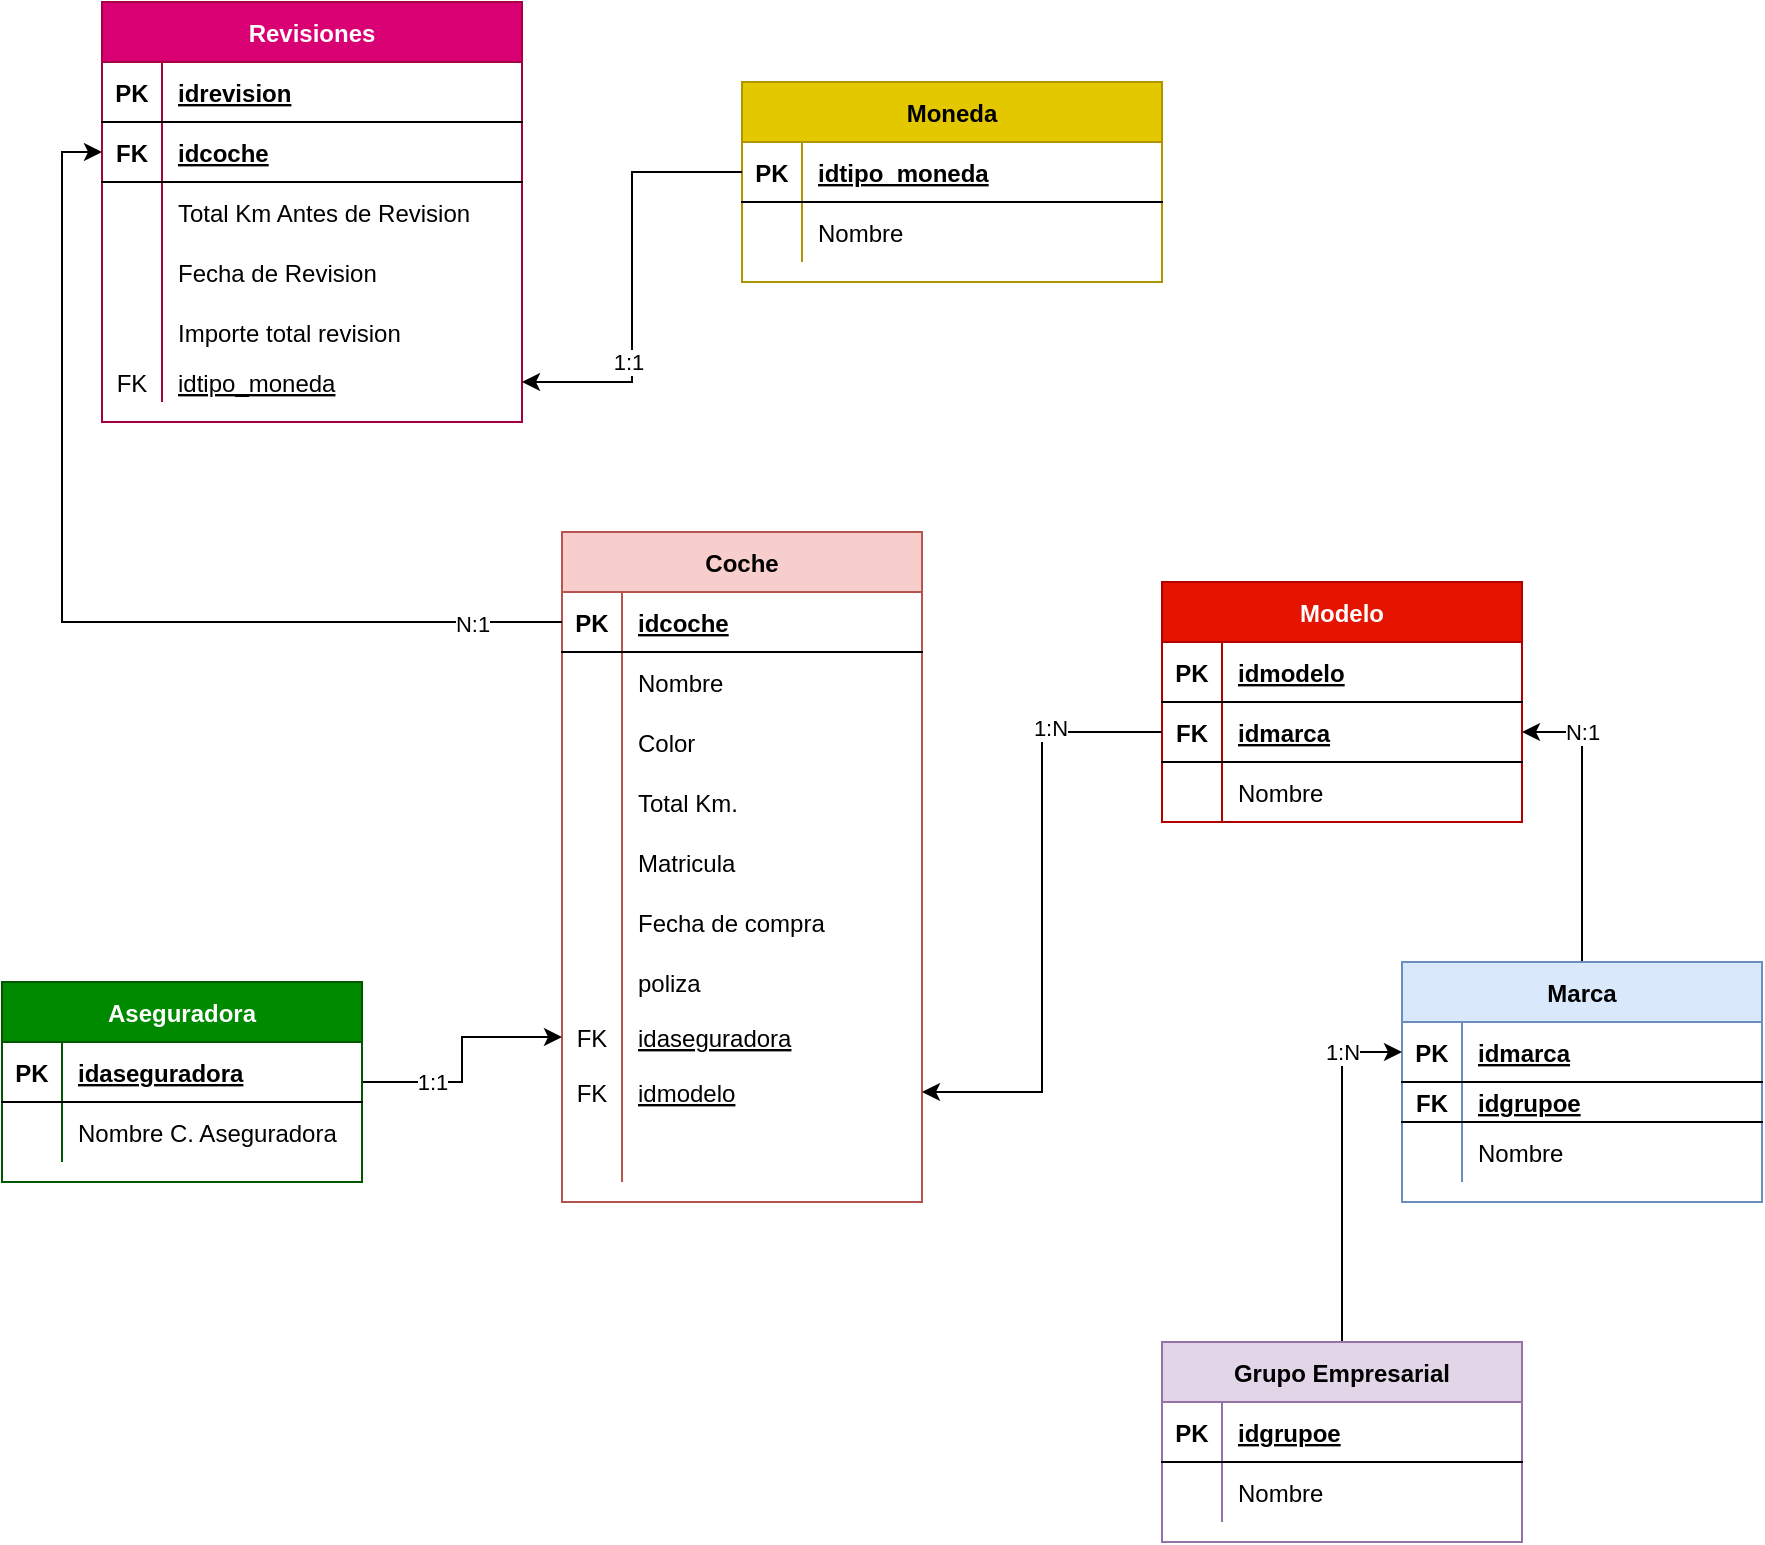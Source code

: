 <mxfile version="20.3.0" type="device"><diagram id="R2lEEEUBdFMjLlhIrx00" name="Page-1"><mxGraphModel dx="868" dy="553" grid="1" gridSize="10" guides="1" tooltips="1" connect="1" arrows="1" fold="1" page="1" pageScale="1" pageWidth="850" pageHeight="1100" math="0" shadow="0" extFonts="Permanent Marker^https://fonts.googleapis.com/css?family=Permanent+Marker"><root><mxCell id="0"/><mxCell id="1" parent="0"/><mxCell id="-MQxJvWp3z0NdWBQ7DZq-1" value="Coche" style="shape=table;startSize=30;container=1;collapsible=1;childLayout=tableLayout;fixedRows=1;rowLines=0;fontStyle=1;align=center;resizeLast=1;fillColor=#f8cecc;strokeColor=#b85450;" parent="1" vertex="1"><mxGeometry x="470" y="375" width="180" height="335" as="geometry"/></mxCell><mxCell id="-MQxJvWp3z0NdWBQ7DZq-2" value="" style="shape=tableRow;horizontal=0;startSize=0;swimlaneHead=0;swimlaneBody=0;fillColor=none;collapsible=0;dropTarget=0;points=[[0,0.5],[1,0.5]];portConstraint=eastwest;top=0;left=0;right=0;bottom=1;" parent="-MQxJvWp3z0NdWBQ7DZq-1" vertex="1"><mxGeometry y="30" width="180" height="30" as="geometry"/></mxCell><mxCell id="-MQxJvWp3z0NdWBQ7DZq-3" value="PK" style="shape=partialRectangle;connectable=0;fillColor=none;top=0;left=0;bottom=0;right=0;fontStyle=1;overflow=hidden;" parent="-MQxJvWp3z0NdWBQ7DZq-2" vertex="1"><mxGeometry width="30" height="30" as="geometry"><mxRectangle width="30" height="30" as="alternateBounds"/></mxGeometry></mxCell><mxCell id="-MQxJvWp3z0NdWBQ7DZq-4" value="idcoche" style="shape=partialRectangle;connectable=0;fillColor=none;top=0;left=0;bottom=0;right=0;align=left;spacingLeft=6;fontStyle=5;overflow=hidden;" parent="-MQxJvWp3z0NdWBQ7DZq-2" vertex="1"><mxGeometry x="30" width="150" height="30" as="geometry"><mxRectangle width="150" height="30" as="alternateBounds"/></mxGeometry></mxCell><mxCell id="-MQxJvWp3z0NdWBQ7DZq-5" value="" style="shape=tableRow;horizontal=0;startSize=0;swimlaneHead=0;swimlaneBody=0;fillColor=none;collapsible=0;dropTarget=0;points=[[0,0.5],[1,0.5]];portConstraint=eastwest;top=0;left=0;right=0;bottom=0;" parent="-MQxJvWp3z0NdWBQ7DZq-1" vertex="1"><mxGeometry y="60" width="180" height="30" as="geometry"/></mxCell><mxCell id="-MQxJvWp3z0NdWBQ7DZq-6" value="" style="shape=partialRectangle;connectable=0;fillColor=none;top=0;left=0;bottom=0;right=0;editable=1;overflow=hidden;" parent="-MQxJvWp3z0NdWBQ7DZq-5" vertex="1"><mxGeometry width="30" height="30" as="geometry"><mxRectangle width="30" height="30" as="alternateBounds"/></mxGeometry></mxCell><mxCell id="-MQxJvWp3z0NdWBQ7DZq-7" value="Nombre" style="shape=partialRectangle;connectable=0;fillColor=none;top=0;left=0;bottom=0;right=0;align=left;spacingLeft=6;overflow=hidden;" parent="-MQxJvWp3z0NdWBQ7DZq-5" vertex="1"><mxGeometry x="30" width="150" height="30" as="geometry"><mxRectangle width="150" height="30" as="alternateBounds"/></mxGeometry></mxCell><mxCell id="9yiYvM1jccsb8AGPsSIa-1" value="" style="shape=tableRow;horizontal=0;startSize=0;swimlaneHead=0;swimlaneBody=0;fillColor=none;collapsible=0;dropTarget=0;points=[[0,0.5],[1,0.5]];portConstraint=eastwest;top=0;left=0;right=0;bottom=0;" parent="-MQxJvWp3z0NdWBQ7DZq-1" vertex="1"><mxGeometry y="90" width="180" height="30" as="geometry"/></mxCell><mxCell id="9yiYvM1jccsb8AGPsSIa-2" value="" style="shape=partialRectangle;connectable=0;fillColor=none;top=0;left=0;bottom=0;right=0;editable=1;overflow=hidden;" parent="9yiYvM1jccsb8AGPsSIa-1" vertex="1"><mxGeometry width="30" height="30" as="geometry"><mxRectangle width="30" height="30" as="alternateBounds"/></mxGeometry></mxCell><mxCell id="9yiYvM1jccsb8AGPsSIa-3" value="Color" style="shape=partialRectangle;connectable=0;fillColor=none;top=0;left=0;bottom=0;right=0;align=left;spacingLeft=6;overflow=hidden;" parent="9yiYvM1jccsb8AGPsSIa-1" vertex="1"><mxGeometry x="30" width="150" height="30" as="geometry"><mxRectangle width="150" height="30" as="alternateBounds"/></mxGeometry></mxCell><mxCell id="-MQxJvWp3z0NdWBQ7DZq-11" value="" style="shape=tableRow;horizontal=0;startSize=0;swimlaneHead=0;swimlaneBody=0;fillColor=none;collapsible=0;dropTarget=0;points=[[0,0.5],[1,0.5]];portConstraint=eastwest;top=0;left=0;right=0;bottom=0;" parent="-MQxJvWp3z0NdWBQ7DZq-1" vertex="1"><mxGeometry y="120" width="180" height="30" as="geometry"/></mxCell><mxCell id="-MQxJvWp3z0NdWBQ7DZq-12" value="" style="shape=partialRectangle;connectable=0;fillColor=none;top=0;left=0;bottom=0;right=0;editable=1;overflow=hidden;" parent="-MQxJvWp3z0NdWBQ7DZq-11" vertex="1"><mxGeometry width="30" height="30" as="geometry"><mxRectangle width="30" height="30" as="alternateBounds"/></mxGeometry></mxCell><mxCell id="-MQxJvWp3z0NdWBQ7DZq-13" value="Total Km." style="shape=partialRectangle;connectable=0;fillColor=none;top=0;left=0;bottom=0;right=0;align=left;spacingLeft=6;overflow=hidden;" parent="-MQxJvWp3z0NdWBQ7DZq-11" vertex="1"><mxGeometry x="30" width="150" height="30" as="geometry"><mxRectangle width="150" height="30" as="alternateBounds"/></mxGeometry></mxCell><mxCell id="9yiYvM1jccsb8AGPsSIa-114" value="" style="shape=tableRow;horizontal=0;startSize=0;swimlaneHead=0;swimlaneBody=0;fillColor=none;collapsible=0;dropTarget=0;points=[[0,0.5],[1,0.5]];portConstraint=eastwest;top=0;left=0;right=0;bottom=0;" parent="-MQxJvWp3z0NdWBQ7DZq-1" vertex="1"><mxGeometry y="150" width="180" height="30" as="geometry"/></mxCell><mxCell id="9yiYvM1jccsb8AGPsSIa-115" value="" style="shape=partialRectangle;connectable=0;fillColor=none;top=0;left=0;bottom=0;right=0;editable=1;overflow=hidden;" parent="9yiYvM1jccsb8AGPsSIa-114" vertex="1"><mxGeometry width="30" height="30" as="geometry"><mxRectangle width="30" height="30" as="alternateBounds"/></mxGeometry></mxCell><mxCell id="9yiYvM1jccsb8AGPsSIa-116" value="Matricula" style="shape=partialRectangle;connectable=0;fillColor=none;top=0;left=0;bottom=0;right=0;align=left;spacingLeft=6;overflow=hidden;" parent="9yiYvM1jccsb8AGPsSIa-114" vertex="1"><mxGeometry x="30" width="150" height="30" as="geometry"><mxRectangle width="150" height="30" as="alternateBounds"/></mxGeometry></mxCell><mxCell id="-MQxJvWp3z0NdWBQ7DZq-79" value="" style="shape=tableRow;horizontal=0;startSize=0;swimlaneHead=0;swimlaneBody=0;fillColor=none;collapsible=0;dropTarget=0;points=[[0,0.5],[1,0.5]];portConstraint=eastwest;top=0;left=0;right=0;bottom=0;" parent="-MQxJvWp3z0NdWBQ7DZq-1" vertex="1"><mxGeometry y="180" width="180" height="30" as="geometry"/></mxCell><mxCell id="-MQxJvWp3z0NdWBQ7DZq-80" value="" style="shape=partialRectangle;connectable=0;fillColor=none;top=0;left=0;bottom=0;right=0;editable=1;overflow=hidden;" parent="-MQxJvWp3z0NdWBQ7DZq-79" vertex="1"><mxGeometry width="30" height="30" as="geometry"><mxRectangle width="30" height="30" as="alternateBounds"/></mxGeometry></mxCell><mxCell id="-MQxJvWp3z0NdWBQ7DZq-81" value="Fecha de compra" style="shape=partialRectangle;connectable=0;fillColor=none;top=0;left=0;bottom=0;right=0;align=left;spacingLeft=6;overflow=hidden;" parent="-MQxJvWp3z0NdWBQ7DZq-79" vertex="1"><mxGeometry x="30" width="150" height="30" as="geometry"><mxRectangle width="150" height="30" as="alternateBounds"/></mxGeometry></mxCell><mxCell id="9yiYvM1jccsb8AGPsSIa-24" value="" style="shape=tableRow;horizontal=0;startSize=0;swimlaneHead=0;swimlaneBody=0;fillColor=none;collapsible=0;dropTarget=0;points=[[0,0.5],[1,0.5]];portConstraint=eastwest;top=0;left=0;right=0;bottom=0;" parent="-MQxJvWp3z0NdWBQ7DZq-1" vertex="1"><mxGeometry y="210" width="180" height="30" as="geometry"/></mxCell><mxCell id="9yiYvM1jccsb8AGPsSIa-25" value="" style="shape=partialRectangle;connectable=0;fillColor=none;top=0;left=0;bottom=0;right=0;editable=1;overflow=hidden;" parent="9yiYvM1jccsb8AGPsSIa-24" vertex="1"><mxGeometry width="30" height="30" as="geometry"><mxRectangle width="30" height="30" as="alternateBounds"/></mxGeometry></mxCell><mxCell id="9yiYvM1jccsb8AGPsSIa-26" value="poliza" style="shape=partialRectangle;connectable=0;fillColor=none;top=0;left=0;bottom=0;right=0;align=left;spacingLeft=6;overflow=hidden;fontStyle=0" parent="9yiYvM1jccsb8AGPsSIa-24" vertex="1"><mxGeometry x="30" width="150" height="30" as="geometry"><mxRectangle width="150" height="30" as="alternateBounds"/></mxGeometry></mxCell><mxCell id="9yiYvM1jccsb8AGPsSIa-133" value="" style="shape=tableRow;horizontal=0;startSize=0;swimlaneHead=0;swimlaneBody=0;fillColor=none;collapsible=0;dropTarget=0;points=[[0,0.5],[1,0.5]];portConstraint=eastwest;top=0;left=0;right=0;bottom=0;" parent="-MQxJvWp3z0NdWBQ7DZq-1" vertex="1"><mxGeometry y="240" width="180" height="25" as="geometry"/></mxCell><mxCell id="9yiYvM1jccsb8AGPsSIa-134" value="FK" style="shape=partialRectangle;connectable=0;fillColor=none;top=0;left=0;bottom=0;right=0;editable=1;overflow=hidden;" parent="9yiYvM1jccsb8AGPsSIa-133" vertex="1"><mxGeometry width="30" height="25" as="geometry"><mxRectangle width="30" height="25" as="alternateBounds"/></mxGeometry></mxCell><mxCell id="9yiYvM1jccsb8AGPsSIa-135" value="idaseguradora" style="shape=partialRectangle;connectable=0;fillColor=none;top=0;left=0;bottom=0;right=0;align=left;spacingLeft=6;overflow=hidden;fontStyle=4" parent="9yiYvM1jccsb8AGPsSIa-133" vertex="1"><mxGeometry x="30" width="150" height="25" as="geometry"><mxRectangle width="150" height="25" as="alternateBounds"/></mxGeometry></mxCell><mxCell id="9yiYvM1jccsb8AGPsSIa-8" value="" style="shape=tableRow;horizontal=0;startSize=0;swimlaneHead=0;swimlaneBody=0;fillColor=none;collapsible=0;dropTarget=0;points=[[0,0.5],[1,0.5]];portConstraint=eastwest;top=0;left=0;right=0;bottom=0;" parent="-MQxJvWp3z0NdWBQ7DZq-1" vertex="1"><mxGeometry y="265" width="180" height="30" as="geometry"/></mxCell><mxCell id="9yiYvM1jccsb8AGPsSIa-9" value="FK" style="shape=partialRectangle;connectable=0;fillColor=none;top=0;left=0;bottom=0;right=0;editable=1;overflow=hidden;" parent="9yiYvM1jccsb8AGPsSIa-8" vertex="1"><mxGeometry width="30" height="30" as="geometry"><mxRectangle width="30" height="30" as="alternateBounds"/></mxGeometry></mxCell><mxCell id="9yiYvM1jccsb8AGPsSIa-10" value="idmodelo" style="shape=partialRectangle;connectable=0;fillColor=none;top=0;left=0;bottom=0;right=0;align=left;spacingLeft=6;overflow=hidden;fontStyle=4" parent="9yiYvM1jccsb8AGPsSIa-8" vertex="1"><mxGeometry x="30" width="150" height="30" as="geometry"><mxRectangle width="150" height="30" as="alternateBounds"/></mxGeometry></mxCell><mxCell id="9yiYvM1jccsb8AGPsSIa-76" value="" style="shape=tableRow;horizontal=0;startSize=0;swimlaneHead=0;swimlaneBody=0;fillColor=none;collapsible=0;dropTarget=0;points=[[0,0.5],[1,0.5]];portConstraint=eastwest;top=0;left=0;right=0;bottom=0;" parent="-MQxJvWp3z0NdWBQ7DZq-1" vertex="1"><mxGeometry y="295" width="180" height="30" as="geometry"/></mxCell><mxCell id="9yiYvM1jccsb8AGPsSIa-77" value="" style="shape=partialRectangle;connectable=0;fillColor=none;top=0;left=0;bottom=0;right=0;editable=1;overflow=hidden;" parent="9yiYvM1jccsb8AGPsSIa-76" vertex="1"><mxGeometry width="30" height="30" as="geometry"><mxRectangle width="30" height="30" as="alternateBounds"/></mxGeometry></mxCell><mxCell id="9yiYvM1jccsb8AGPsSIa-78" value="" style="shape=partialRectangle;connectable=0;fillColor=none;top=0;left=0;bottom=0;right=0;align=left;spacingLeft=6;overflow=hidden;fontStyle=4" parent="9yiYvM1jccsb8AGPsSIa-76" vertex="1"><mxGeometry x="30" width="150" height="30" as="geometry"><mxRectangle width="150" height="30" as="alternateBounds"/></mxGeometry></mxCell><mxCell id="-MQxJvWp3z0NdWBQ7DZq-14" value="Modelo" style="shape=table;startSize=30;container=1;collapsible=1;childLayout=tableLayout;fixedRows=1;rowLines=0;fontStyle=1;align=center;resizeLast=1;fillColor=#e51400;strokeColor=#B20000;fontColor=#ffffff;" parent="1" vertex="1"><mxGeometry x="770" y="400" width="180" height="120" as="geometry"/></mxCell><mxCell id="9yiYvM1jccsb8AGPsSIa-117" value="" style="shape=tableRow;horizontal=0;startSize=0;swimlaneHead=0;swimlaneBody=0;fillColor=none;collapsible=0;dropTarget=0;points=[[0,0.5],[1,0.5]];portConstraint=eastwest;top=0;left=0;right=0;bottom=1;" parent="-MQxJvWp3z0NdWBQ7DZq-14" vertex="1"><mxGeometry y="30" width="180" height="30" as="geometry"/></mxCell><mxCell id="9yiYvM1jccsb8AGPsSIa-118" value="PK" style="shape=partialRectangle;connectable=0;fillColor=none;top=0;left=0;bottom=0;right=0;fontStyle=1;overflow=hidden;" parent="9yiYvM1jccsb8AGPsSIa-117" vertex="1"><mxGeometry width="30" height="30" as="geometry"><mxRectangle width="30" height="30" as="alternateBounds"/></mxGeometry></mxCell><mxCell id="9yiYvM1jccsb8AGPsSIa-119" value="idmodelo" style="shape=partialRectangle;connectable=0;fillColor=none;top=0;left=0;bottom=0;right=0;align=left;spacingLeft=6;fontStyle=5;overflow=hidden;" parent="9yiYvM1jccsb8AGPsSIa-117" vertex="1"><mxGeometry x="30" width="150" height="30" as="geometry"><mxRectangle width="150" height="30" as="alternateBounds"/></mxGeometry></mxCell><mxCell id="-MQxJvWp3z0NdWBQ7DZq-15" value="" style="shape=tableRow;horizontal=0;startSize=0;swimlaneHead=0;swimlaneBody=0;fillColor=none;collapsible=0;dropTarget=0;points=[[0,0.5],[1,0.5]];portConstraint=eastwest;top=0;left=0;right=0;bottom=1;" parent="-MQxJvWp3z0NdWBQ7DZq-14" vertex="1"><mxGeometry y="60" width="180" height="30" as="geometry"/></mxCell><mxCell id="-MQxJvWp3z0NdWBQ7DZq-16" value="FK" style="shape=partialRectangle;connectable=0;fillColor=none;top=0;left=0;bottom=0;right=0;fontStyle=1;overflow=hidden;" parent="-MQxJvWp3z0NdWBQ7DZq-15" vertex="1"><mxGeometry width="30" height="30" as="geometry"><mxRectangle width="30" height="30" as="alternateBounds"/></mxGeometry></mxCell><mxCell id="-MQxJvWp3z0NdWBQ7DZq-17" value="idmarca" style="shape=partialRectangle;connectable=0;fillColor=none;top=0;left=0;bottom=0;right=0;align=left;spacingLeft=6;fontStyle=5;overflow=hidden;" parent="-MQxJvWp3z0NdWBQ7DZq-15" vertex="1"><mxGeometry x="30" width="150" height="30" as="geometry"><mxRectangle width="150" height="30" as="alternateBounds"/></mxGeometry></mxCell><mxCell id="-MQxJvWp3z0NdWBQ7DZq-18" value="" style="shape=tableRow;horizontal=0;startSize=0;swimlaneHead=0;swimlaneBody=0;fillColor=none;collapsible=0;dropTarget=0;points=[[0,0.5],[1,0.5]];portConstraint=eastwest;top=0;left=0;right=0;bottom=0;" parent="-MQxJvWp3z0NdWBQ7DZq-14" vertex="1"><mxGeometry y="90" width="180" height="30" as="geometry"/></mxCell><mxCell id="-MQxJvWp3z0NdWBQ7DZq-19" value="" style="shape=partialRectangle;connectable=0;fillColor=none;top=0;left=0;bottom=0;right=0;editable=1;overflow=hidden;" parent="-MQxJvWp3z0NdWBQ7DZq-18" vertex="1"><mxGeometry width="30" height="30" as="geometry"><mxRectangle width="30" height="30" as="alternateBounds"/></mxGeometry></mxCell><mxCell id="-MQxJvWp3z0NdWBQ7DZq-20" value="Nombre" style="shape=partialRectangle;connectable=0;fillColor=none;top=0;left=0;bottom=0;right=0;align=left;spacingLeft=6;overflow=hidden;" parent="-MQxJvWp3z0NdWBQ7DZq-18" vertex="1"><mxGeometry x="30" width="150" height="30" as="geometry"><mxRectangle width="150" height="30" as="alternateBounds"/></mxGeometry></mxCell><mxCell id="9yiYvM1jccsb8AGPsSIa-110" style="edgeStyle=orthogonalEdgeStyle;rounded=0;orthogonalLoop=1;jettySize=auto;html=1;" parent="1" source="-MQxJvWp3z0NdWBQ7DZq-27" target="-MQxJvWp3z0NdWBQ7DZq-15" edge="1"><mxGeometry relative="1" as="geometry"/></mxCell><mxCell id="spvQDaGD00q4EGZO4spL-3" value="N:1" style="edgeLabel;html=1;align=center;verticalAlign=middle;resizable=0;points=[];" vertex="1" connectable="0" parent="9yiYvM1jccsb8AGPsSIa-110"><mxGeometry x="-0.379" y="-1" relative="1" as="geometry"><mxPoint x="-1" y="-70" as="offset"/></mxGeometry></mxCell><mxCell id="-MQxJvWp3z0NdWBQ7DZq-27" value="Marca" style="shape=table;startSize=30;container=1;collapsible=1;childLayout=tableLayout;fixedRows=1;rowLines=0;fontStyle=1;align=center;resizeLast=1;fillColor=#dae8fc;strokeColor=#6c8ebf;" parent="1" vertex="1"><mxGeometry x="890" y="590" width="180" height="120" as="geometry"/></mxCell><mxCell id="-MQxJvWp3z0NdWBQ7DZq-28" value="" style="shape=tableRow;horizontal=0;startSize=0;swimlaneHead=0;swimlaneBody=0;fillColor=none;collapsible=0;dropTarget=0;points=[[0,0.5],[1,0.5]];portConstraint=eastwest;top=0;left=0;right=0;bottom=1;" parent="-MQxJvWp3z0NdWBQ7DZq-27" vertex="1"><mxGeometry y="30" width="180" height="30" as="geometry"/></mxCell><mxCell id="-MQxJvWp3z0NdWBQ7DZq-29" value="PK" style="shape=partialRectangle;connectable=0;fillColor=none;top=0;left=0;bottom=0;right=0;fontStyle=1;overflow=hidden;" parent="-MQxJvWp3z0NdWBQ7DZq-28" vertex="1"><mxGeometry width="30" height="30" as="geometry"><mxRectangle width="30" height="30" as="alternateBounds"/></mxGeometry></mxCell><mxCell id="-MQxJvWp3z0NdWBQ7DZq-30" value="idmarca" style="shape=partialRectangle;connectable=0;fillColor=none;top=0;left=0;bottom=0;right=0;align=left;spacingLeft=6;fontStyle=5;overflow=hidden;" parent="-MQxJvWp3z0NdWBQ7DZq-28" vertex="1"><mxGeometry x="30" width="150" height="30" as="geometry"><mxRectangle width="150" height="30" as="alternateBounds"/></mxGeometry></mxCell><mxCell id="9yiYvM1jccsb8AGPsSIa-111" value="" style="shape=tableRow;horizontal=0;startSize=0;swimlaneHead=0;swimlaneBody=0;fillColor=none;collapsible=0;dropTarget=0;points=[[0,0.5],[1,0.5]];portConstraint=eastwest;top=0;left=0;right=0;bottom=1;" parent="-MQxJvWp3z0NdWBQ7DZq-27" vertex="1"><mxGeometry y="60" width="180" height="20" as="geometry"/></mxCell><mxCell id="9yiYvM1jccsb8AGPsSIa-112" value="FK" style="shape=partialRectangle;connectable=0;fillColor=none;top=0;left=0;bottom=0;right=0;fontStyle=1;overflow=hidden;" parent="9yiYvM1jccsb8AGPsSIa-111" vertex="1"><mxGeometry width="30" height="20" as="geometry"><mxRectangle width="30" height="20" as="alternateBounds"/></mxGeometry></mxCell><mxCell id="9yiYvM1jccsb8AGPsSIa-113" value="idgrupoe" style="shape=partialRectangle;connectable=0;fillColor=none;top=0;left=0;bottom=0;right=0;align=left;spacingLeft=6;fontStyle=5;overflow=hidden;" parent="9yiYvM1jccsb8AGPsSIa-111" vertex="1"><mxGeometry x="30" width="150" height="20" as="geometry"><mxRectangle width="150" height="20" as="alternateBounds"/></mxGeometry></mxCell><mxCell id="-MQxJvWp3z0NdWBQ7DZq-31" value="" style="shape=tableRow;horizontal=0;startSize=0;swimlaneHead=0;swimlaneBody=0;fillColor=none;collapsible=0;dropTarget=0;points=[[0,0.5],[1,0.5]];portConstraint=eastwest;top=0;left=0;right=0;bottom=0;" parent="-MQxJvWp3z0NdWBQ7DZq-27" vertex="1"><mxGeometry y="80" width="180" height="30" as="geometry"/></mxCell><mxCell id="-MQxJvWp3z0NdWBQ7DZq-32" value="" style="shape=partialRectangle;connectable=0;fillColor=none;top=0;left=0;bottom=0;right=0;editable=1;overflow=hidden;" parent="-MQxJvWp3z0NdWBQ7DZq-31" vertex="1"><mxGeometry width="30" height="30" as="geometry"><mxRectangle width="30" height="30" as="alternateBounds"/></mxGeometry></mxCell><mxCell id="-MQxJvWp3z0NdWBQ7DZq-33" value="Nombre" style="shape=partialRectangle;connectable=0;fillColor=none;top=0;left=0;bottom=0;right=0;align=left;spacingLeft=6;overflow=hidden;" parent="-MQxJvWp3z0NdWBQ7DZq-31" vertex="1"><mxGeometry x="30" width="150" height="30" as="geometry"><mxRectangle width="150" height="30" as="alternateBounds"/></mxGeometry></mxCell><mxCell id="9yiYvM1jccsb8AGPsSIa-109" style="edgeStyle=orthogonalEdgeStyle;rounded=0;orthogonalLoop=1;jettySize=auto;html=1;" parent="1" source="-MQxJvWp3z0NdWBQ7DZq-40" target="-MQxJvWp3z0NdWBQ7DZq-28" edge="1"><mxGeometry relative="1" as="geometry"><mxPoint x="920" y="670" as="targetPoint"/></mxGeometry></mxCell><mxCell id="spvQDaGD00q4EGZO4spL-2" value="1:N" style="edgeLabel;html=1;align=center;verticalAlign=middle;resizable=0;points=[];" vertex="1" connectable="0" parent="9yiYvM1jccsb8AGPsSIa-109"><mxGeometry x="-0.749" y="-2" relative="1" as="geometry"><mxPoint x="-2" y="-123" as="offset"/></mxGeometry></mxCell><mxCell id="-MQxJvWp3z0NdWBQ7DZq-40" value="Grupo Empresarial" style="shape=table;startSize=30;container=1;collapsible=1;childLayout=tableLayout;fixedRows=1;rowLines=0;fontStyle=1;align=center;resizeLast=1;fillColor=#e1d5e7;strokeColor=#9673a6;" parent="1" vertex="1"><mxGeometry x="770" y="780" width="180" height="100" as="geometry"/></mxCell><mxCell id="-MQxJvWp3z0NdWBQ7DZq-41" value="" style="shape=tableRow;horizontal=0;startSize=0;swimlaneHead=0;swimlaneBody=0;fillColor=none;collapsible=0;dropTarget=0;points=[[0,0.5],[1,0.5]];portConstraint=eastwest;top=0;left=0;right=0;bottom=1;" parent="-MQxJvWp3z0NdWBQ7DZq-40" vertex="1"><mxGeometry y="30" width="180" height="30" as="geometry"/></mxCell><mxCell id="-MQxJvWp3z0NdWBQ7DZq-42" value="PK" style="shape=partialRectangle;connectable=0;fillColor=none;top=0;left=0;bottom=0;right=0;fontStyle=1;overflow=hidden;" parent="-MQxJvWp3z0NdWBQ7DZq-41" vertex="1"><mxGeometry width="30" height="30" as="geometry"><mxRectangle width="30" height="30" as="alternateBounds"/></mxGeometry></mxCell><mxCell id="-MQxJvWp3z0NdWBQ7DZq-43" value="idgrupoe" style="shape=partialRectangle;connectable=0;fillColor=none;top=0;left=0;bottom=0;right=0;align=left;spacingLeft=6;fontStyle=5;overflow=hidden;" parent="-MQxJvWp3z0NdWBQ7DZq-41" vertex="1"><mxGeometry x="30" width="150" height="30" as="geometry"><mxRectangle width="150" height="30" as="alternateBounds"/></mxGeometry></mxCell><mxCell id="-MQxJvWp3z0NdWBQ7DZq-44" value="" style="shape=tableRow;horizontal=0;startSize=0;swimlaneHead=0;swimlaneBody=0;fillColor=none;collapsible=0;dropTarget=0;points=[[0,0.5],[1,0.5]];portConstraint=eastwest;top=0;left=0;right=0;bottom=0;" parent="-MQxJvWp3z0NdWBQ7DZq-40" vertex="1"><mxGeometry y="60" width="180" height="30" as="geometry"/></mxCell><mxCell id="-MQxJvWp3z0NdWBQ7DZq-45" value="" style="shape=partialRectangle;connectable=0;fillColor=none;top=0;left=0;bottom=0;right=0;editable=1;overflow=hidden;" parent="-MQxJvWp3z0NdWBQ7DZq-44" vertex="1"><mxGeometry width="30" height="30" as="geometry"><mxRectangle width="30" height="30" as="alternateBounds"/></mxGeometry></mxCell><mxCell id="-MQxJvWp3z0NdWBQ7DZq-46" value="Nombre" style="shape=partialRectangle;connectable=0;fillColor=none;top=0;left=0;bottom=0;right=0;align=left;spacingLeft=6;overflow=hidden;" parent="-MQxJvWp3z0NdWBQ7DZq-44" vertex="1"><mxGeometry x="30" width="150" height="30" as="geometry"><mxRectangle width="150" height="30" as="alternateBounds"/></mxGeometry></mxCell><mxCell id="9yiYvM1jccsb8AGPsSIa-136" style="edgeStyle=orthogonalEdgeStyle;rounded=0;orthogonalLoop=1;jettySize=auto;html=1;entryX=0;entryY=0.5;entryDx=0;entryDy=0;" parent="1" source="-MQxJvWp3z0NdWBQ7DZq-53" target="9yiYvM1jccsb8AGPsSIa-133" edge="1"><mxGeometry relative="1" as="geometry"/></mxCell><mxCell id="spvQDaGD00q4EGZO4spL-4" value="1:1" style="edgeLabel;html=1;align=center;verticalAlign=middle;resizable=0;points=[];" vertex="1" connectable="0" parent="9yiYvM1jccsb8AGPsSIa-136"><mxGeometry x="-0.429" relative="1" as="geometry"><mxPoint as="offset"/></mxGeometry></mxCell><mxCell id="-MQxJvWp3z0NdWBQ7DZq-53" value="Aseguradora" style="shape=table;startSize=30;container=1;collapsible=1;childLayout=tableLayout;fixedRows=1;rowLines=0;fontStyle=1;align=center;resizeLast=1;fillColor=#008a00;fontColor=#ffffff;strokeColor=#005700;" parent="1" vertex="1"><mxGeometry x="190" y="600" width="180" height="100" as="geometry"/></mxCell><mxCell id="-MQxJvWp3z0NdWBQ7DZq-54" value="" style="shape=tableRow;horizontal=0;startSize=0;swimlaneHead=0;swimlaneBody=0;fillColor=none;collapsible=0;dropTarget=0;points=[[0,0.5],[1,0.5]];portConstraint=eastwest;top=0;left=0;right=0;bottom=1;" parent="-MQxJvWp3z0NdWBQ7DZq-53" vertex="1"><mxGeometry y="30" width="180" height="30" as="geometry"/></mxCell><mxCell id="-MQxJvWp3z0NdWBQ7DZq-55" value="PK" style="shape=partialRectangle;connectable=0;fillColor=none;top=0;left=0;bottom=0;right=0;fontStyle=1;overflow=hidden;" parent="-MQxJvWp3z0NdWBQ7DZq-54" vertex="1"><mxGeometry width="30" height="30" as="geometry"><mxRectangle width="30" height="30" as="alternateBounds"/></mxGeometry></mxCell><mxCell id="-MQxJvWp3z0NdWBQ7DZq-56" value="idaseguradora" style="shape=partialRectangle;connectable=0;fillColor=none;top=0;left=0;bottom=0;right=0;align=left;spacingLeft=6;fontStyle=5;overflow=hidden;" parent="-MQxJvWp3z0NdWBQ7DZq-54" vertex="1"><mxGeometry x="30" width="150" height="30" as="geometry"><mxRectangle width="150" height="30" as="alternateBounds"/></mxGeometry></mxCell><mxCell id="-MQxJvWp3z0NdWBQ7DZq-57" value="" style="shape=tableRow;horizontal=0;startSize=0;swimlaneHead=0;swimlaneBody=0;fillColor=none;collapsible=0;dropTarget=0;points=[[0,0.5],[1,0.5]];portConstraint=eastwest;top=0;left=0;right=0;bottom=0;" parent="-MQxJvWp3z0NdWBQ7DZq-53" vertex="1"><mxGeometry y="60" width="180" height="30" as="geometry"/></mxCell><mxCell id="-MQxJvWp3z0NdWBQ7DZq-58" value="" style="shape=partialRectangle;connectable=0;fillColor=none;top=0;left=0;bottom=0;right=0;editable=1;overflow=hidden;" parent="-MQxJvWp3z0NdWBQ7DZq-57" vertex="1"><mxGeometry width="30" height="30" as="geometry"><mxRectangle width="30" height="30" as="alternateBounds"/></mxGeometry></mxCell><mxCell id="-MQxJvWp3z0NdWBQ7DZq-59" value="Nombre C. Aseguradora" style="shape=partialRectangle;connectable=0;fillColor=none;top=0;left=0;bottom=0;right=0;align=left;spacingLeft=6;overflow=hidden;" parent="-MQxJvWp3z0NdWBQ7DZq-57" vertex="1"><mxGeometry x="30" width="150" height="30" as="geometry"><mxRectangle width="150" height="30" as="alternateBounds"/></mxGeometry></mxCell><mxCell id="-MQxJvWp3z0NdWBQ7DZq-66" value="Revisiones" style="shape=table;startSize=30;container=1;collapsible=1;childLayout=tableLayout;fixedRows=1;rowLines=0;fontStyle=1;align=center;resizeLast=1;fillColor=#d80073;fontColor=#ffffff;strokeColor=#A50040;" parent="1" vertex="1"><mxGeometry x="240" y="110" width="210" height="210" as="geometry"/></mxCell><mxCell id="9yiYvM1jccsb8AGPsSIa-140" value="" style="shape=tableRow;horizontal=0;startSize=0;swimlaneHead=0;swimlaneBody=0;fillColor=none;collapsible=0;dropTarget=0;points=[[0,0.5],[1,0.5]];portConstraint=eastwest;top=0;left=0;right=0;bottom=1;" parent="-MQxJvWp3z0NdWBQ7DZq-66" vertex="1"><mxGeometry y="30" width="210" height="30" as="geometry"/></mxCell><mxCell id="9yiYvM1jccsb8AGPsSIa-141" value="PK" style="shape=partialRectangle;connectable=0;fillColor=none;top=0;left=0;bottom=0;right=0;fontStyle=1;overflow=hidden;" parent="9yiYvM1jccsb8AGPsSIa-140" vertex="1"><mxGeometry width="30" height="30" as="geometry"><mxRectangle width="30" height="30" as="alternateBounds"/></mxGeometry></mxCell><mxCell id="9yiYvM1jccsb8AGPsSIa-142" value="idrevision" style="shape=partialRectangle;connectable=0;fillColor=none;top=0;left=0;bottom=0;right=0;align=left;spacingLeft=6;fontStyle=5;overflow=hidden;" parent="9yiYvM1jccsb8AGPsSIa-140" vertex="1"><mxGeometry x="30" width="180" height="30" as="geometry"><mxRectangle width="180" height="30" as="alternateBounds"/></mxGeometry></mxCell><mxCell id="-MQxJvWp3z0NdWBQ7DZq-67" value="" style="shape=tableRow;horizontal=0;startSize=0;swimlaneHead=0;swimlaneBody=0;fillColor=none;collapsible=0;dropTarget=0;points=[[0,0.5],[1,0.5]];portConstraint=eastwest;top=0;left=0;right=0;bottom=1;" parent="-MQxJvWp3z0NdWBQ7DZq-66" vertex="1"><mxGeometry y="60" width="210" height="30" as="geometry"/></mxCell><mxCell id="-MQxJvWp3z0NdWBQ7DZq-68" value="FK" style="shape=partialRectangle;connectable=0;fillColor=none;top=0;left=0;bottom=0;right=0;fontStyle=1;overflow=hidden;" parent="-MQxJvWp3z0NdWBQ7DZq-67" vertex="1"><mxGeometry width="30" height="30" as="geometry"><mxRectangle width="30" height="30" as="alternateBounds"/></mxGeometry></mxCell><mxCell id="-MQxJvWp3z0NdWBQ7DZq-69" value="idcoche" style="shape=partialRectangle;connectable=0;fillColor=none;top=0;left=0;bottom=0;right=0;align=left;spacingLeft=6;fontStyle=5;overflow=hidden;" parent="-MQxJvWp3z0NdWBQ7DZq-67" vertex="1"><mxGeometry x="30" width="180" height="30" as="geometry"><mxRectangle width="180" height="30" as="alternateBounds"/></mxGeometry></mxCell><mxCell id="-MQxJvWp3z0NdWBQ7DZq-70" value="" style="shape=tableRow;horizontal=0;startSize=0;swimlaneHead=0;swimlaneBody=0;fillColor=none;collapsible=0;dropTarget=0;points=[[0,0.5],[1,0.5]];portConstraint=eastwest;top=0;left=0;right=0;bottom=0;" parent="-MQxJvWp3z0NdWBQ7DZq-66" vertex="1"><mxGeometry y="90" width="210" height="30" as="geometry"/></mxCell><mxCell id="-MQxJvWp3z0NdWBQ7DZq-71" value="" style="shape=partialRectangle;connectable=0;fillColor=none;top=0;left=0;bottom=0;right=0;editable=1;overflow=hidden;" parent="-MQxJvWp3z0NdWBQ7DZq-70" vertex="1"><mxGeometry width="30" height="30" as="geometry"><mxRectangle width="30" height="30" as="alternateBounds"/></mxGeometry></mxCell><mxCell id="-MQxJvWp3z0NdWBQ7DZq-72" value="Total Km Antes de Revision" style="shape=partialRectangle;connectable=0;fillColor=none;top=0;left=0;bottom=0;right=0;align=left;spacingLeft=6;overflow=hidden;" parent="-MQxJvWp3z0NdWBQ7DZq-70" vertex="1"><mxGeometry x="30" width="180" height="30" as="geometry"><mxRectangle width="180" height="30" as="alternateBounds"/></mxGeometry></mxCell><mxCell id="-MQxJvWp3z0NdWBQ7DZq-73" value="" style="shape=tableRow;horizontal=0;startSize=0;swimlaneHead=0;swimlaneBody=0;fillColor=none;collapsible=0;dropTarget=0;points=[[0,0.5],[1,0.5]];portConstraint=eastwest;top=0;left=0;right=0;bottom=0;" parent="-MQxJvWp3z0NdWBQ7DZq-66" vertex="1"><mxGeometry y="120" width="210" height="30" as="geometry"/></mxCell><mxCell id="-MQxJvWp3z0NdWBQ7DZq-74" value="" style="shape=partialRectangle;connectable=0;fillColor=none;top=0;left=0;bottom=0;right=0;editable=1;overflow=hidden;" parent="-MQxJvWp3z0NdWBQ7DZq-73" vertex="1"><mxGeometry width="30" height="30" as="geometry"><mxRectangle width="30" height="30" as="alternateBounds"/></mxGeometry></mxCell><mxCell id="-MQxJvWp3z0NdWBQ7DZq-75" value="Fecha de Revision" style="shape=partialRectangle;connectable=0;fillColor=none;top=0;left=0;bottom=0;right=0;align=left;spacingLeft=6;overflow=hidden;" parent="-MQxJvWp3z0NdWBQ7DZq-73" vertex="1"><mxGeometry x="30" width="180" height="30" as="geometry"><mxRectangle width="180" height="30" as="alternateBounds"/></mxGeometry></mxCell><mxCell id="9yiYvM1jccsb8AGPsSIa-44" value="" style="shape=tableRow;horizontal=0;startSize=0;swimlaneHead=0;swimlaneBody=0;fillColor=none;collapsible=0;dropTarget=0;points=[[0,0.5],[1,0.5]];portConstraint=eastwest;top=0;left=0;right=0;bottom=0;" parent="-MQxJvWp3z0NdWBQ7DZq-66" vertex="1"><mxGeometry y="150" width="210" height="30" as="geometry"/></mxCell><mxCell id="9yiYvM1jccsb8AGPsSIa-45" value="" style="shape=partialRectangle;connectable=0;fillColor=none;top=0;left=0;bottom=0;right=0;editable=1;overflow=hidden;" parent="9yiYvM1jccsb8AGPsSIa-44" vertex="1"><mxGeometry width="30" height="30" as="geometry"><mxRectangle width="30" height="30" as="alternateBounds"/></mxGeometry></mxCell><mxCell id="9yiYvM1jccsb8AGPsSIa-46" value="Importe total revision" style="shape=partialRectangle;connectable=0;fillColor=none;top=0;left=0;bottom=0;right=0;align=left;spacingLeft=6;overflow=hidden;" parent="9yiYvM1jccsb8AGPsSIa-44" vertex="1"><mxGeometry x="30" width="180" height="30" as="geometry"><mxRectangle width="180" height="30" as="alternateBounds"/></mxGeometry></mxCell><mxCell id="9yiYvM1jccsb8AGPsSIa-104" value="" style="shape=tableRow;horizontal=0;startSize=0;swimlaneHead=0;swimlaneBody=0;fillColor=none;collapsible=0;dropTarget=0;points=[[0,0.5],[1,0.5]];portConstraint=eastwest;top=0;left=0;right=0;bottom=0;" parent="-MQxJvWp3z0NdWBQ7DZq-66" vertex="1"><mxGeometry y="180" width="210" height="20" as="geometry"/></mxCell><mxCell id="9yiYvM1jccsb8AGPsSIa-105" value="FK" style="shape=partialRectangle;connectable=0;fillColor=none;top=0;left=0;bottom=0;right=0;editable=1;overflow=hidden;" parent="9yiYvM1jccsb8AGPsSIa-104" vertex="1"><mxGeometry width="30" height="20" as="geometry"><mxRectangle width="30" height="20" as="alternateBounds"/></mxGeometry></mxCell><mxCell id="9yiYvM1jccsb8AGPsSIa-106" value="idtipo_moneda" style="shape=partialRectangle;connectable=0;fillColor=none;top=0;left=0;bottom=0;right=0;align=left;spacingLeft=6;overflow=hidden;fontStyle=4" parent="9yiYvM1jccsb8AGPsSIa-104" vertex="1"><mxGeometry x="30" width="180" height="20" as="geometry"><mxRectangle width="180" height="20" as="alternateBounds"/></mxGeometry></mxCell><mxCell id="9yiYvM1jccsb8AGPsSIa-4" style="edgeStyle=orthogonalEdgeStyle;rounded=0;orthogonalLoop=1;jettySize=auto;html=1;entryX=1;entryY=0.5;entryDx=0;entryDy=0;" parent="1" source="-MQxJvWp3z0NdWBQ7DZq-15" target="9yiYvM1jccsb8AGPsSIa-8" edge="1"><mxGeometry relative="1" as="geometry"/></mxCell><mxCell id="9yiYvM1jccsb8AGPsSIa-18" value="1:N" style="edgeLabel;html=1;align=center;verticalAlign=middle;resizable=0;points=[];" parent="9yiYvM1jccsb8AGPsSIa-4" vertex="1" connectable="0"><mxGeometry x="-0.628" y="-2" relative="1" as="geometry"><mxPoint as="offset"/></mxGeometry></mxCell><mxCell id="9yiYvM1jccsb8AGPsSIa-87" value="Moneda" style="shape=table;startSize=30;container=1;collapsible=1;childLayout=tableLayout;fixedRows=1;rowLines=0;fontStyle=1;align=center;resizeLast=1;fillColor=#e3c800;fontColor=#000000;strokeColor=#B09500;" parent="1" vertex="1"><mxGeometry x="560" y="150" width="210" height="100" as="geometry"/></mxCell><mxCell id="9yiYvM1jccsb8AGPsSIa-88" value="" style="shape=tableRow;horizontal=0;startSize=0;swimlaneHead=0;swimlaneBody=0;fillColor=none;collapsible=0;dropTarget=0;points=[[0,0.5],[1,0.5]];portConstraint=eastwest;top=0;left=0;right=0;bottom=1;" parent="9yiYvM1jccsb8AGPsSIa-87" vertex="1"><mxGeometry y="30" width="210" height="30" as="geometry"/></mxCell><mxCell id="9yiYvM1jccsb8AGPsSIa-89" value="PK" style="shape=partialRectangle;connectable=0;fillColor=none;top=0;left=0;bottom=0;right=0;fontStyle=1;overflow=hidden;" parent="9yiYvM1jccsb8AGPsSIa-88" vertex="1"><mxGeometry width="30" height="30" as="geometry"><mxRectangle width="30" height="30" as="alternateBounds"/></mxGeometry></mxCell><mxCell id="9yiYvM1jccsb8AGPsSIa-90" value="idtipo_moneda" style="shape=partialRectangle;connectable=0;fillColor=none;top=0;left=0;bottom=0;right=0;align=left;spacingLeft=6;fontStyle=5;overflow=hidden;" parent="9yiYvM1jccsb8AGPsSIa-88" vertex="1"><mxGeometry x="30" width="180" height="30" as="geometry"><mxRectangle width="180" height="30" as="alternateBounds"/></mxGeometry></mxCell><mxCell id="9yiYvM1jccsb8AGPsSIa-91" value="" style="shape=tableRow;horizontal=0;startSize=0;swimlaneHead=0;swimlaneBody=0;fillColor=none;collapsible=0;dropTarget=0;points=[[0,0.5],[1,0.5]];portConstraint=eastwest;top=0;left=0;right=0;bottom=0;" parent="9yiYvM1jccsb8AGPsSIa-87" vertex="1"><mxGeometry y="60" width="210" height="30" as="geometry"/></mxCell><mxCell id="9yiYvM1jccsb8AGPsSIa-92" value="" style="shape=partialRectangle;connectable=0;fillColor=none;top=0;left=0;bottom=0;right=0;editable=1;overflow=hidden;" parent="9yiYvM1jccsb8AGPsSIa-91" vertex="1"><mxGeometry width="30" height="30" as="geometry"><mxRectangle width="30" height="30" as="alternateBounds"/></mxGeometry></mxCell><mxCell id="9yiYvM1jccsb8AGPsSIa-93" value="Nombre" style="shape=partialRectangle;connectable=0;fillColor=none;top=0;left=0;bottom=0;right=0;align=left;spacingLeft=6;overflow=hidden;" parent="9yiYvM1jccsb8AGPsSIa-91" vertex="1"><mxGeometry x="30" width="180" height="30" as="geometry"><mxRectangle width="180" height="30" as="alternateBounds"/></mxGeometry></mxCell><mxCell id="9yiYvM1jccsb8AGPsSIa-107" style="edgeStyle=orthogonalEdgeStyle;rounded=0;orthogonalLoop=1;jettySize=auto;html=1;entryX=1;entryY=0.5;entryDx=0;entryDy=0;" parent="1" source="9yiYvM1jccsb8AGPsSIa-88" target="9yiYvM1jccsb8AGPsSIa-104" edge="1"><mxGeometry relative="1" as="geometry"/></mxCell><mxCell id="spvQDaGD00q4EGZO4spL-1" value="1:1" style="edgeLabel;html=1;align=center;verticalAlign=middle;resizable=0;points=[];" vertex="1" connectable="0" parent="9yiYvM1jccsb8AGPsSIa-107"><mxGeometry x="0.395" y="-2" relative="1" as="geometry"><mxPoint as="offset"/></mxGeometry></mxCell><mxCell id="9yiYvM1jccsb8AGPsSIa-143" style="edgeStyle=orthogonalEdgeStyle;rounded=0;orthogonalLoop=1;jettySize=auto;html=1;entryX=0;entryY=0.5;entryDx=0;entryDy=0;" parent="1" source="-MQxJvWp3z0NdWBQ7DZq-2" target="-MQxJvWp3z0NdWBQ7DZq-67" edge="1"><mxGeometry relative="1" as="geometry"/></mxCell><mxCell id="9yiYvM1jccsb8AGPsSIa-144" value="N:1" style="edgeLabel;html=1;align=center;verticalAlign=middle;resizable=0;points=[];" parent="9yiYvM1jccsb8AGPsSIa-143" vertex="1" connectable="0"><mxGeometry x="0.468" y="1" relative="1" as="geometry"><mxPoint x="206" y="121" as="offset"/></mxGeometry></mxCell></root></mxGraphModel></diagram></mxfile>